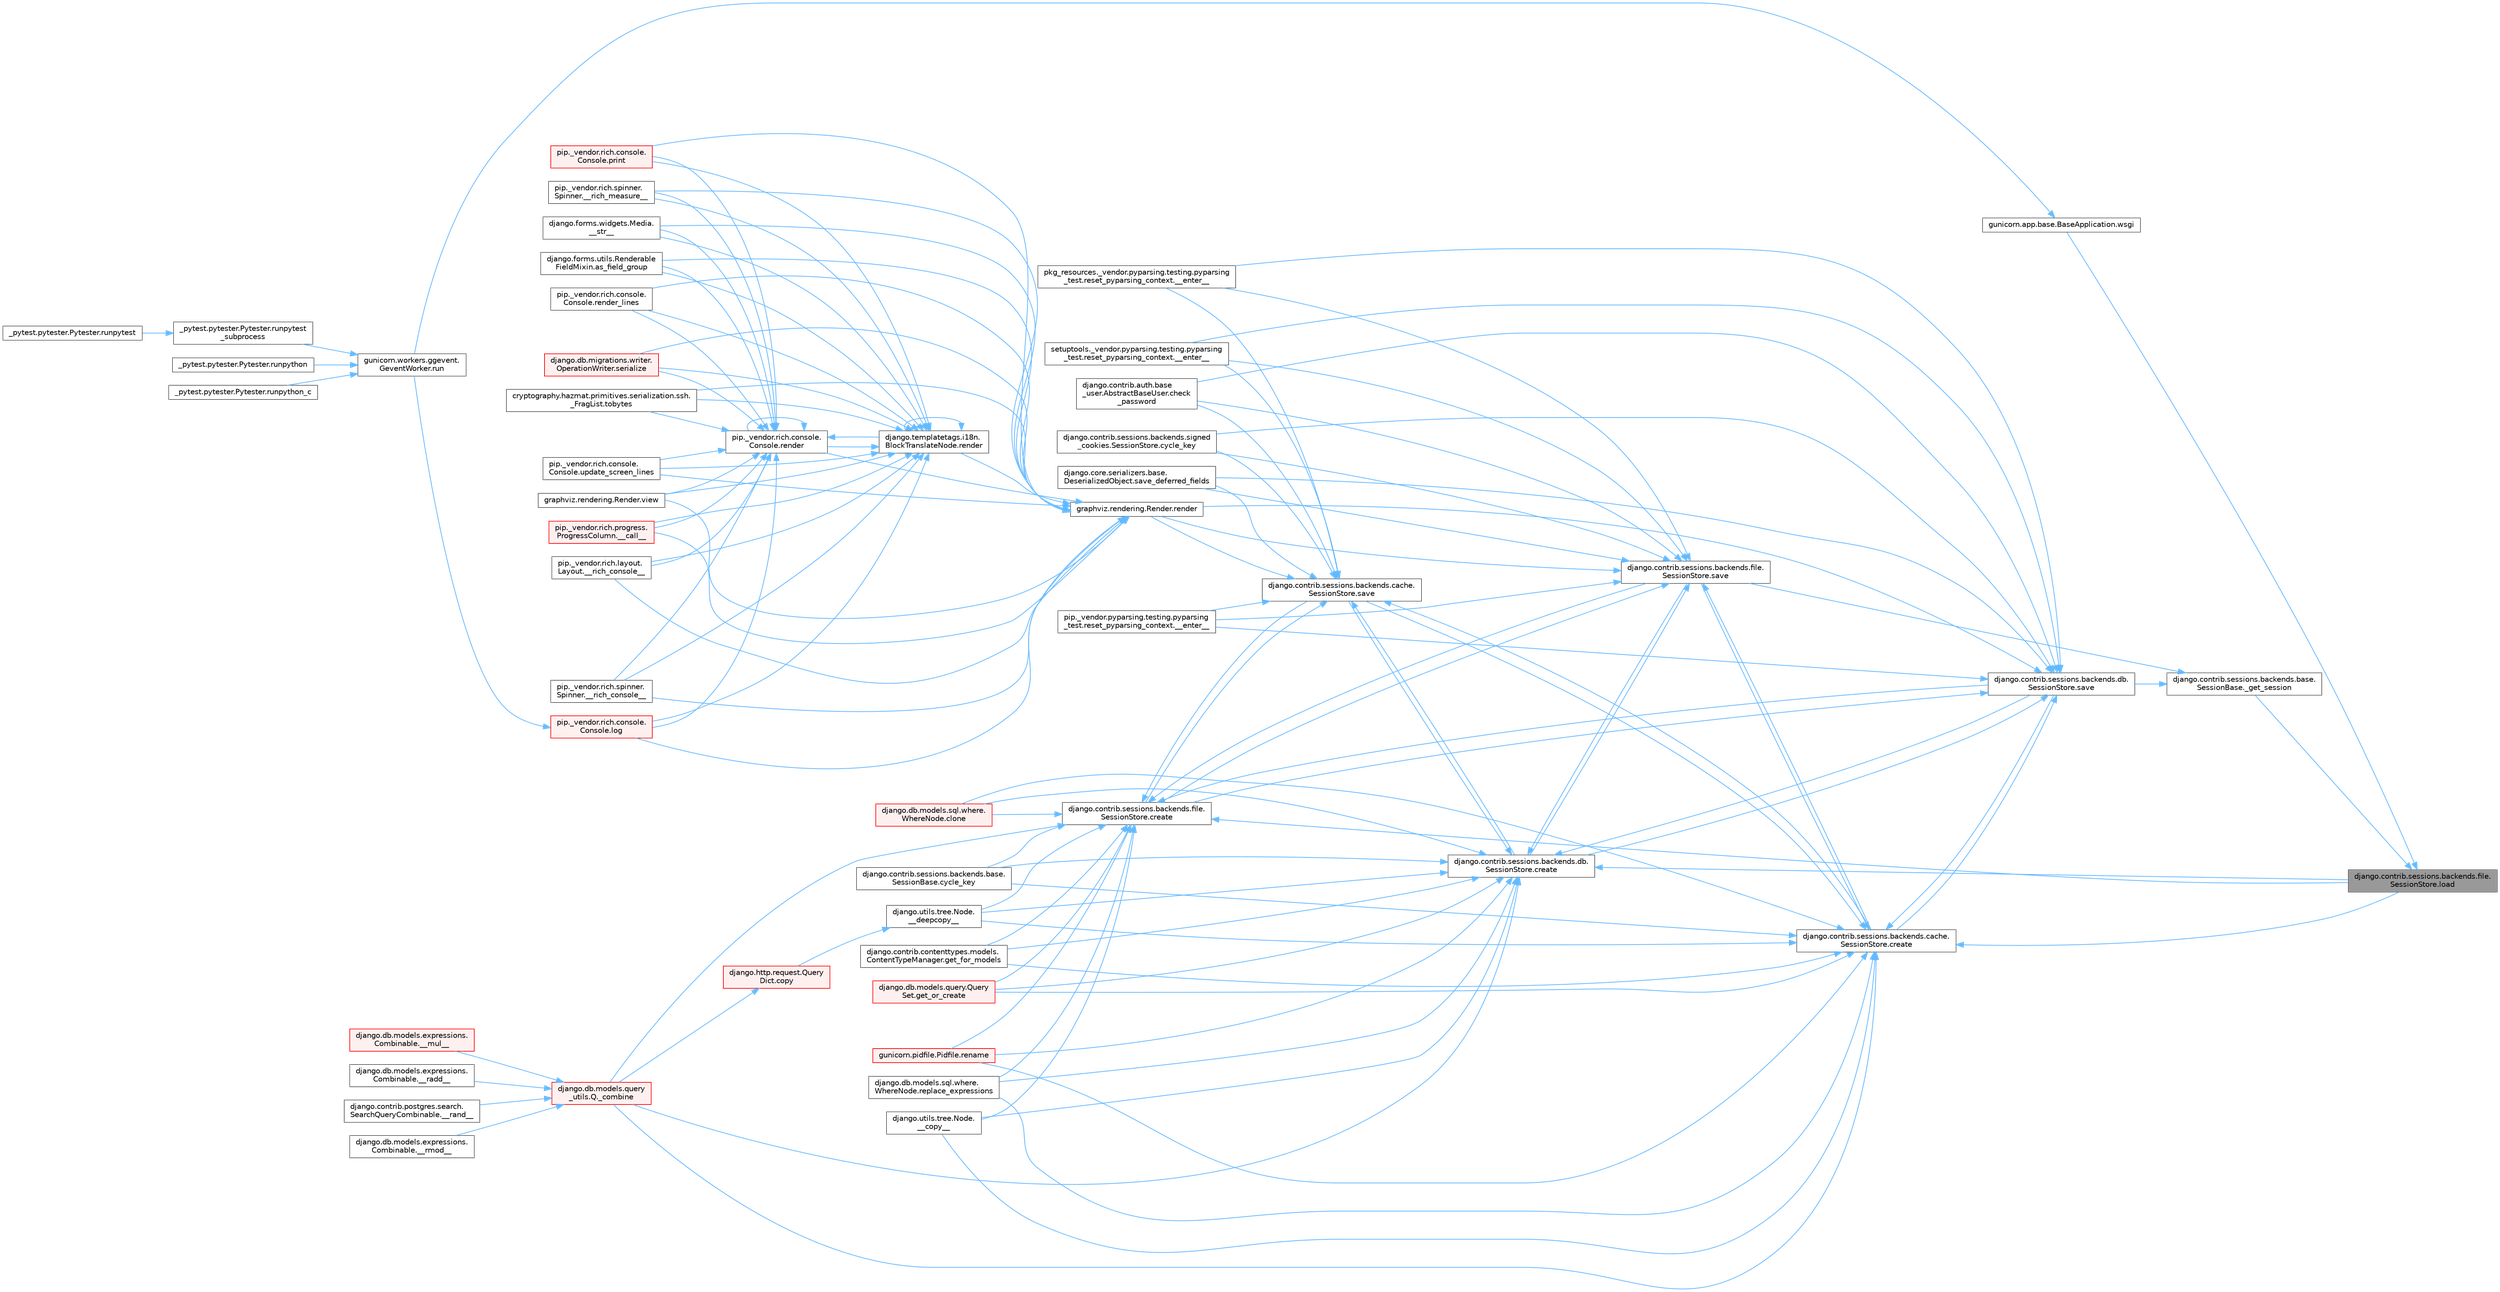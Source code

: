 digraph "django.contrib.sessions.backends.file.SessionStore.load"
{
 // LATEX_PDF_SIZE
  bgcolor="transparent";
  edge [fontname=Helvetica,fontsize=10,labelfontname=Helvetica,labelfontsize=10];
  node [fontname=Helvetica,fontsize=10,shape=box,height=0.2,width=0.4];
  rankdir="RL";
  Node1 [id="Node000001",label="django.contrib.sessions.backends.file.\lSessionStore.load",height=0.2,width=0.4,color="gray40", fillcolor="grey60", style="filled", fontcolor="black",tooltip=" "];
  Node1 -> Node2 [id="edge1_Node000001_Node000002",dir="back",color="steelblue1",style="solid",tooltip=" "];
  Node2 [id="Node000002",label="django.contrib.sessions.backends.base.\lSessionBase._get_session",height=0.2,width=0.4,color="grey40", fillcolor="white", style="filled",URL="$classdjango_1_1contrib_1_1sessions_1_1backends_1_1base_1_1_session_base.html#a3ca0af594cbb5d34f3d4f76c8f90bf4f",tooltip=" "];
  Node2 -> Node3 [id="edge2_Node000002_Node000003",dir="back",color="steelblue1",style="solid",tooltip=" "];
  Node3 [id="Node000003",label="django.contrib.sessions.backends.db.\lSessionStore.save",height=0.2,width=0.4,color="grey40", fillcolor="white", style="filled",URL="$classdjango_1_1contrib_1_1sessions_1_1backends_1_1db_1_1_session_store.html#a68a6b4f159bd3dc969ec80b34c1622af",tooltip=" "];
  Node3 -> Node4 [id="edge3_Node000003_Node000004",dir="back",color="steelblue1",style="solid",tooltip=" "];
  Node4 [id="Node000004",label="pip._vendor.pyparsing.testing.pyparsing\l_test.reset_pyparsing_context.__enter__",height=0.2,width=0.4,color="grey40", fillcolor="white", style="filled",URL="$classpip_1_1__vendor_1_1pyparsing_1_1testing_1_1pyparsing__test_1_1reset__pyparsing__context.html#a3d39d97a0d95a9b46c987e6dff52b7c0",tooltip=" "];
  Node3 -> Node5 [id="edge4_Node000003_Node000005",dir="back",color="steelblue1",style="solid",tooltip=" "];
  Node5 [id="Node000005",label="pkg_resources._vendor.pyparsing.testing.pyparsing\l_test.reset_pyparsing_context.__enter__",height=0.2,width=0.4,color="grey40", fillcolor="white", style="filled",URL="$classpkg__resources_1_1__vendor_1_1pyparsing_1_1testing_1_1pyparsing__test_1_1reset__pyparsing__context.html#a8d8360c033ccc7296fb9323a07cdeb25",tooltip=" "];
  Node3 -> Node6 [id="edge5_Node000003_Node000006",dir="back",color="steelblue1",style="solid",tooltip=" "];
  Node6 [id="Node000006",label="setuptools._vendor.pyparsing.testing.pyparsing\l_test.reset_pyparsing_context.__enter__",height=0.2,width=0.4,color="grey40", fillcolor="white", style="filled",URL="$classsetuptools_1_1__vendor_1_1pyparsing_1_1testing_1_1pyparsing__test_1_1reset__pyparsing__context.html#a436e2ea8355c86505c8cfdae81714c7c",tooltip=" "];
  Node3 -> Node7 [id="edge6_Node000003_Node000007",dir="back",color="steelblue1",style="solid",tooltip=" "];
  Node7 [id="Node000007",label="django.contrib.auth.base\l_user.AbstractBaseUser.check\l_password",height=0.2,width=0.4,color="grey40", fillcolor="white", style="filled",URL="$classdjango_1_1contrib_1_1auth_1_1base__user_1_1_abstract_base_user.html#aaa9bb7fa5353bc1917dbd7f87b63321a",tooltip=" "];
  Node3 -> Node8 [id="edge7_Node000003_Node000008",dir="back",color="steelblue1",style="solid",tooltip=" "];
  Node8 [id="Node000008",label="django.contrib.sessions.backends.cache.\lSessionStore.create",height=0.2,width=0.4,color="grey40", fillcolor="white", style="filled",URL="$classdjango_1_1contrib_1_1sessions_1_1backends_1_1cache_1_1_session_store.html#a38c9efbdb5115fd1820ae198b767c39c",tooltip=" "];
  Node8 -> Node9 [id="edge8_Node000008_Node000009",dir="back",color="steelblue1",style="solid",tooltip=" "];
  Node9 [id="Node000009",label="django.utils.tree.Node.\l__copy__",height=0.2,width=0.4,color="grey40", fillcolor="white", style="filled",URL="$classdjango_1_1utils_1_1tree_1_1_node.html#abae878f6b4500b8b241c23d8fac46e63",tooltip=" "];
  Node8 -> Node10 [id="edge9_Node000008_Node000010",dir="back",color="steelblue1",style="solid",tooltip=" "];
  Node10 [id="Node000010",label="django.utils.tree.Node.\l__deepcopy__",height=0.2,width=0.4,color="grey40", fillcolor="white", style="filled",URL="$classdjango_1_1utils_1_1tree_1_1_node.html#a38840c46ded3963808edbeec90765d6b",tooltip=" "];
  Node10 -> Node11 [id="edge10_Node000010_Node000011",dir="back",color="steelblue1",style="solid",tooltip=" "];
  Node11 [id="Node000011",label="django.http.request.Query\lDict.copy",height=0.2,width=0.4,color="red", fillcolor="#FFF0F0", style="filled",URL="$classdjango_1_1http_1_1request_1_1_query_dict.html#ada9e4956e62868c5587b9ffde7b358b5",tooltip=" "];
  Node11 -> Node153 [id="edge11_Node000011_Node000153",dir="back",color="steelblue1",style="solid",tooltip=" "];
  Node153 [id="Node000153",label="django.db.models.query\l_utils.Q._combine",height=0.2,width=0.4,color="red", fillcolor="#FFF0F0", style="filled",URL="$classdjango_1_1db_1_1models_1_1query__utils_1_1_q.html#ade621b98231b73615e1aa3a726560c55",tooltip=" "];
  Node153 -> Node154 [id="edge12_Node000153_Node000154",dir="back",color="steelblue1",style="solid",tooltip=" "];
  Node154 [id="Node000154",label="django.db.models.expressions.\lCombinable.__mul__",height=0.2,width=0.4,color="red", fillcolor="#FFF0F0", style="filled",URL="$classdjango_1_1db_1_1models_1_1expressions_1_1_combinable.html#a18670e03ec4b2fc0eafb0782602b72ec",tooltip=" "];
  Node153 -> Node158 [id="edge13_Node000153_Node000158",dir="back",color="steelblue1",style="solid",tooltip=" "];
  Node158 [id="Node000158",label="django.db.models.expressions.\lCombinable.__radd__",height=0.2,width=0.4,color="grey40", fillcolor="white", style="filled",URL="$classdjango_1_1db_1_1models_1_1expressions_1_1_combinable.html#a4872efab02abfbe2d20977469210ce25",tooltip=" "];
  Node153 -> Node159 [id="edge14_Node000153_Node000159",dir="back",color="steelblue1",style="solid",tooltip=" "];
  Node159 [id="Node000159",label="django.contrib.postgres.search.\lSearchQueryCombinable.__rand__",height=0.2,width=0.4,color="grey40", fillcolor="white", style="filled",URL="$classdjango_1_1contrib_1_1postgres_1_1search_1_1_search_query_combinable.html#a3d51899b7ac9564232b005aa65bec114",tooltip=" "];
  Node153 -> Node160 [id="edge15_Node000153_Node000160",dir="back",color="steelblue1",style="solid",tooltip=" "];
  Node160 [id="Node000160",label="django.db.models.expressions.\lCombinable.__rmod__",height=0.2,width=0.4,color="grey40", fillcolor="white", style="filled",URL="$classdjango_1_1db_1_1models_1_1expressions_1_1_combinable.html#ad32e5e96bab77dd57e3337a156c5de39",tooltip=" "];
  Node8 -> Node153 [id="edge16_Node000008_Node000153",dir="back",color="steelblue1",style="solid",tooltip=" "];
  Node8 -> Node392 [id="edge17_Node000008_Node000392",dir="back",color="steelblue1",style="solid",tooltip=" "];
  Node392 [id="Node000392",label="django.db.models.sql.where.\lWhereNode.clone",height=0.2,width=0.4,color="red", fillcolor="#FFF0F0", style="filled",URL="$classdjango_1_1db_1_1models_1_1sql_1_1where_1_1_where_node.html#a0faff63950b774ce4ad391ea1f6b6d2c",tooltip=" "];
  Node8 -> Node31 [id="edge18_Node000008_Node000031",dir="back",color="steelblue1",style="solid",tooltip=" "];
  Node31 [id="Node000031",label="django.contrib.sessions.backends.base.\lSessionBase.cycle_key",height=0.2,width=0.4,color="grey40", fillcolor="white", style="filled",URL="$classdjango_1_1contrib_1_1sessions_1_1backends_1_1base_1_1_session_base.html#a6955e9bebe4e5b7d463bccfcf9181016",tooltip=" "];
  Node8 -> Node517 [id="edge19_Node000008_Node000517",dir="back",color="steelblue1",style="solid",tooltip=" "];
  Node517 [id="Node000517",label="django.contrib.contenttypes.models.\lContentTypeManager.get_for_models",height=0.2,width=0.4,color="grey40", fillcolor="white", style="filled",URL="$classdjango_1_1contrib_1_1contenttypes_1_1models_1_1_content_type_manager.html#a541a2e215680799739b6f8c1b19ddda4",tooltip=" "];
  Node8 -> Node518 [id="edge20_Node000008_Node000518",dir="back",color="steelblue1",style="solid",tooltip=" "];
  Node518 [id="Node000518",label="django.db.models.query.Query\lSet.get_or_create",height=0.2,width=0.4,color="red", fillcolor="#FFF0F0", style="filled",URL="$classdjango_1_1db_1_1models_1_1query_1_1_query_set.html#a0f727927ec4d1b9f3087b831cc911c59",tooltip=" "];
  Node8 -> Node1 [id="edge21_Node000008_Node000001",dir="back",color="steelblue1",style="solid",tooltip=" "];
  Node8 -> Node520 [id="edge22_Node000008_Node000520",dir="back",color="steelblue1",style="solid",tooltip=" "];
  Node520 [id="Node000520",label="gunicorn.pidfile.Pidfile.rename",height=0.2,width=0.4,color="red", fillcolor="#FFF0F0", style="filled",URL="$classgunicorn_1_1pidfile_1_1_pidfile.html#af03623bf56b92f594700ba5e5f25bc76",tooltip=" "];
  Node8 -> Node522 [id="edge23_Node000008_Node000522",dir="back",color="steelblue1",style="solid",tooltip=" "];
  Node522 [id="Node000522",label="django.db.models.sql.where.\lWhereNode.replace_expressions",height=0.2,width=0.4,color="grey40", fillcolor="white", style="filled",URL="$classdjango_1_1db_1_1models_1_1sql_1_1where_1_1_where_node.html#a1cc3580a7f4a51605b52ae4a9653b3ac",tooltip=" "];
  Node8 -> Node523 [id="edge24_Node000008_Node000523",dir="back",color="steelblue1",style="solid",tooltip=" "];
  Node523 [id="Node000523",label="django.contrib.sessions.backends.cache.\lSessionStore.save",height=0.2,width=0.4,color="grey40", fillcolor="white", style="filled",URL="$classdjango_1_1contrib_1_1sessions_1_1backends_1_1cache_1_1_session_store.html#a67e81d959c24e3a84b1e755a9a861c53",tooltip=" "];
  Node523 -> Node4 [id="edge25_Node000523_Node000004",dir="back",color="steelblue1",style="solid",tooltip=" "];
  Node523 -> Node5 [id="edge26_Node000523_Node000005",dir="back",color="steelblue1",style="solid",tooltip=" "];
  Node523 -> Node6 [id="edge27_Node000523_Node000006",dir="back",color="steelblue1",style="solid",tooltip=" "];
  Node523 -> Node7 [id="edge28_Node000523_Node000007",dir="back",color="steelblue1",style="solid",tooltip=" "];
  Node523 -> Node8 [id="edge29_Node000523_Node000008",dir="back",color="steelblue1",style="solid",tooltip=" "];
  Node523 -> Node391 [id="edge30_Node000523_Node000391",dir="back",color="steelblue1",style="solid",tooltip=" "];
  Node391 [id="Node000391",label="django.contrib.sessions.backends.db.\lSessionStore.create",height=0.2,width=0.4,color="grey40", fillcolor="white", style="filled",URL="$classdjango_1_1contrib_1_1sessions_1_1backends_1_1db_1_1_session_store.html#a4a98c0168c61e75be58e279660aa6ce4",tooltip=" "];
  Node391 -> Node9 [id="edge31_Node000391_Node000009",dir="back",color="steelblue1",style="solid",tooltip=" "];
  Node391 -> Node10 [id="edge32_Node000391_Node000010",dir="back",color="steelblue1",style="solid",tooltip=" "];
  Node391 -> Node153 [id="edge33_Node000391_Node000153",dir="back",color="steelblue1",style="solid",tooltip=" "];
  Node391 -> Node392 [id="edge34_Node000391_Node000392",dir="back",color="steelblue1",style="solid",tooltip=" "];
  Node391 -> Node31 [id="edge35_Node000391_Node000031",dir="back",color="steelblue1",style="solid",tooltip=" "];
  Node391 -> Node517 [id="edge36_Node000391_Node000517",dir="back",color="steelblue1",style="solid",tooltip=" "];
  Node391 -> Node518 [id="edge37_Node000391_Node000518",dir="back",color="steelblue1",style="solid",tooltip=" "];
  Node391 -> Node1 [id="edge38_Node000391_Node000001",dir="back",color="steelblue1",style="solid",tooltip=" "];
  Node391 -> Node520 [id="edge39_Node000391_Node000520",dir="back",color="steelblue1",style="solid",tooltip=" "];
  Node391 -> Node522 [id="edge40_Node000391_Node000522",dir="back",color="steelblue1",style="solid",tooltip=" "];
  Node391 -> Node523 [id="edge41_Node000391_Node000523",dir="back",color="steelblue1",style="solid",tooltip=" "];
  Node391 -> Node3 [id="edge42_Node000391_Node000003",dir="back",color="steelblue1",style="solid",tooltip=" "];
  Node391 -> Node1115 [id="edge43_Node000391_Node001115",dir="back",color="steelblue1",style="solid",tooltip=" "];
  Node1115 [id="Node001115",label="django.contrib.sessions.backends.file.\lSessionStore.save",height=0.2,width=0.4,color="grey40", fillcolor="white", style="filled",URL="$classdjango_1_1contrib_1_1sessions_1_1backends_1_1file_1_1_session_store.html#af170f9c112376eb1627509287bf9620f",tooltip=" "];
  Node1115 -> Node4 [id="edge44_Node001115_Node000004",dir="back",color="steelblue1",style="solid",tooltip=" "];
  Node1115 -> Node5 [id="edge45_Node001115_Node000005",dir="back",color="steelblue1",style="solid",tooltip=" "];
  Node1115 -> Node6 [id="edge46_Node001115_Node000006",dir="back",color="steelblue1",style="solid",tooltip=" "];
  Node1115 -> Node7 [id="edge47_Node001115_Node000007",dir="back",color="steelblue1",style="solid",tooltip=" "];
  Node1115 -> Node8 [id="edge48_Node001115_Node000008",dir="back",color="steelblue1",style="solid",tooltip=" "];
  Node1115 -> Node391 [id="edge49_Node001115_Node000391",dir="back",color="steelblue1",style="solid",tooltip=" "];
  Node1115 -> Node516 [id="edge50_Node001115_Node000516",dir="back",color="steelblue1",style="solid",tooltip=" "];
  Node516 [id="Node000516",label="django.contrib.sessions.backends.file.\lSessionStore.create",height=0.2,width=0.4,color="grey40", fillcolor="white", style="filled",URL="$classdjango_1_1contrib_1_1sessions_1_1backends_1_1file_1_1_session_store.html#a6624db6a37dfff490f837047e0a60dda",tooltip=" "];
  Node516 -> Node9 [id="edge51_Node000516_Node000009",dir="back",color="steelblue1",style="solid",tooltip=" "];
  Node516 -> Node10 [id="edge52_Node000516_Node000010",dir="back",color="steelblue1",style="solid",tooltip=" "];
  Node516 -> Node153 [id="edge53_Node000516_Node000153",dir="back",color="steelblue1",style="solid",tooltip=" "];
  Node516 -> Node392 [id="edge54_Node000516_Node000392",dir="back",color="steelblue1",style="solid",tooltip=" "];
  Node516 -> Node31 [id="edge55_Node000516_Node000031",dir="back",color="steelblue1",style="solid",tooltip=" "];
  Node516 -> Node517 [id="edge56_Node000516_Node000517",dir="back",color="steelblue1",style="solid",tooltip=" "];
  Node516 -> Node518 [id="edge57_Node000516_Node000518",dir="back",color="steelblue1",style="solid",tooltip=" "];
  Node516 -> Node1 [id="edge58_Node000516_Node000001",dir="back",color="steelblue1",style="solid",tooltip=" "];
  Node516 -> Node520 [id="edge59_Node000516_Node000520",dir="back",color="steelblue1",style="solid",tooltip=" "];
  Node516 -> Node522 [id="edge60_Node000516_Node000522",dir="back",color="steelblue1",style="solid",tooltip=" "];
  Node516 -> Node523 [id="edge61_Node000516_Node000523",dir="back",color="steelblue1",style="solid",tooltip=" "];
  Node516 -> Node3 [id="edge62_Node000516_Node000003",dir="back",color="steelblue1",style="solid",tooltip=" "];
  Node516 -> Node1115 [id="edge63_Node000516_Node001115",dir="back",color="steelblue1",style="solid",tooltip=" "];
  Node1115 -> Node524 [id="edge64_Node001115_Node000524",dir="back",color="steelblue1",style="solid",tooltip=" "];
  Node524 [id="Node000524",label="django.contrib.sessions.backends.signed\l_cookies.SessionStore.cycle_key",height=0.2,width=0.4,color="grey40", fillcolor="white", style="filled",URL="$classdjango_1_1contrib_1_1sessions_1_1backends_1_1signed__cookies_1_1_session_store.html#abf8e71313b847459c30f19e691c25a93",tooltip=" "];
  Node1115 -> Node525 [id="edge65_Node001115_Node000525",dir="back",color="steelblue1",style="solid",tooltip=" "];
  Node525 [id="Node000525",label="graphviz.rendering.Render.render",height=0.2,width=0.4,color="grey40", fillcolor="white", style="filled",URL="$classgraphviz_1_1rendering_1_1_render.html#a0249d6538d64a6b59b1bed64d4636456",tooltip=" "];
  Node525 -> Node406 [id="edge66_Node000525_Node000406",dir="back",color="steelblue1",style="solid",tooltip=" "];
  Node406 [id="Node000406",label="pip._vendor.rich.progress.\lProgressColumn.__call__",height=0.2,width=0.4,color="red", fillcolor="#FFF0F0", style="filled",URL="$classpip_1_1__vendor_1_1rich_1_1progress_1_1_progress_column.html#ae0c399be74222f949edb0fa5324cf6ea",tooltip=" "];
  Node525 -> Node407 [id="edge67_Node000525_Node000407",dir="back",color="steelblue1",style="solid",tooltip=" "];
  Node407 [id="Node000407",label="pip._vendor.rich.layout.\lLayout.__rich_console__",height=0.2,width=0.4,color="grey40", fillcolor="white", style="filled",URL="$classpip_1_1__vendor_1_1rich_1_1layout_1_1_layout.html#ac39cb3d17d2b0324ee1b0dada41a3ebd",tooltip=" "];
  Node525 -> Node408 [id="edge68_Node000525_Node000408",dir="back",color="steelblue1",style="solid",tooltip=" "];
  Node408 [id="Node000408",label="pip._vendor.rich.spinner.\lSpinner.__rich_console__",height=0.2,width=0.4,color="grey40", fillcolor="white", style="filled",URL="$classpip_1_1__vendor_1_1rich_1_1spinner_1_1_spinner.html#a6883d8dced19ac48d4dfc74f776357fd",tooltip=" "];
  Node525 -> Node409 [id="edge69_Node000525_Node000409",dir="back",color="steelblue1",style="solid",tooltip=" "];
  Node409 [id="Node000409",label="pip._vendor.rich.spinner.\lSpinner.__rich_measure__",height=0.2,width=0.4,color="grey40", fillcolor="white", style="filled",URL="$classpip_1_1__vendor_1_1rich_1_1spinner_1_1_spinner.html#a89745682c823c44a31bae8e8d07869f5",tooltip=" "];
  Node525 -> Node410 [id="edge70_Node000525_Node000410",dir="back",color="steelblue1",style="solid",tooltip=" "];
  Node410 [id="Node000410",label="django.forms.widgets.Media.\l__str__",height=0.2,width=0.4,color="grey40", fillcolor="white", style="filled",URL="$classdjango_1_1forms_1_1widgets_1_1_media.html#ae1651710548a7d9f14f036d035012d21",tooltip=" "];
  Node525 -> Node411 [id="edge71_Node000525_Node000411",dir="back",color="steelblue1",style="solid",tooltip=" "];
  Node411 [id="Node000411",label="django.forms.utils.Renderable\lFieldMixin.as_field_group",height=0.2,width=0.4,color="grey40", fillcolor="white", style="filled",URL="$classdjango_1_1forms_1_1utils_1_1_renderable_field_mixin.html#a1e9a1b4f790ea694431554267fd5d74c",tooltip=" "];
  Node525 -> Node412 [id="edge72_Node000525_Node000412",dir="back",color="steelblue1",style="solid",tooltip=" "];
  Node412 [id="Node000412",label="pip._vendor.rich.console.\lConsole.log",height=0.2,width=0.4,color="red", fillcolor="#FFF0F0", style="filled",URL="$classpip_1_1__vendor_1_1rich_1_1console_1_1_console.html#af9c77e39f9413fc2b134c60cfa23b0f1",tooltip=" "];
  Node412 -> Node299 [id="edge73_Node000412_Node000299",dir="back",color="steelblue1",style="solid",tooltip=" "];
  Node299 [id="Node000299",label="gunicorn.workers.ggevent.\lGeventWorker.run",height=0.2,width=0.4,color="grey40", fillcolor="white", style="filled",URL="$classgunicorn_1_1workers_1_1ggevent_1_1_gevent_worker.html#a0d8ffe6d6db44cfe8310ccf5643506ee",tooltip=" "];
  Node299 -> Node104 [id="edge74_Node000299_Node000104",dir="back",color="steelblue1",style="solid",tooltip=" "];
  Node104 [id="Node000104",label="_pytest.pytester.Pytester.runpytest\l_subprocess",height=0.2,width=0.4,color="grey40", fillcolor="white", style="filled",URL="$class__pytest_1_1pytester_1_1_pytester.html#a59323c6d6a1469a1206f1c0b8fce99c9",tooltip=" "];
  Node104 -> Node105 [id="edge75_Node000104_Node000105",dir="back",color="steelblue1",style="solid",tooltip=" "];
  Node105 [id="Node000105",label="_pytest.pytester.Pytester.runpytest",height=0.2,width=0.4,color="grey40", fillcolor="white", style="filled",URL="$class__pytest_1_1pytester_1_1_pytester.html#a2765db48ffe1b8853581d711ff43a87b",tooltip=" "];
  Node299 -> Node106 [id="edge76_Node000299_Node000106",dir="back",color="steelblue1",style="solid",tooltip=" "];
  Node106 [id="Node000106",label="_pytest.pytester.Pytester.runpython",height=0.2,width=0.4,color="grey40", fillcolor="white", style="filled",URL="$class__pytest_1_1pytester_1_1_pytester.html#a4e0c539507f15fd333cf618faf9687ef",tooltip=" "];
  Node299 -> Node107 [id="edge77_Node000299_Node000107",dir="back",color="steelblue1",style="solid",tooltip=" "];
  Node107 [id="Node000107",label="_pytest.pytester.Pytester.runpython_c",height=0.2,width=0.4,color="grey40", fillcolor="white", style="filled",URL="$class__pytest_1_1pytester_1_1_pytester.html#aea789acfe206d9c40d9a6bf54a337f2a",tooltip=" "];
  Node525 -> Node526 [id="edge78_Node000525_Node000526",dir="back",color="steelblue1",style="solid",tooltip=" "];
  Node526 [id="Node000526",label="pip._vendor.rich.console.\lConsole.print",height=0.2,width=0.4,color="red", fillcolor="#FFF0F0", style="filled",URL="$classpip_1_1__vendor_1_1rich_1_1console_1_1_console.html#af954370cdbb49236b597f2c11064549d",tooltip=" "];
  Node525 -> Node851 [id="edge79_Node000525_Node000851",dir="back",color="steelblue1",style="solid",tooltip=" "];
  Node851 [id="Node000851",label="django.templatetags.i18n.\lBlockTranslateNode.render",height=0.2,width=0.4,color="grey40", fillcolor="white", style="filled",URL="$classdjango_1_1templatetags_1_1i18n_1_1_block_translate_node.html#aaf05bebfd02c1c4b676387ada0357832",tooltip=" "];
  Node851 -> Node406 [id="edge80_Node000851_Node000406",dir="back",color="steelblue1",style="solid",tooltip=" "];
  Node851 -> Node407 [id="edge81_Node000851_Node000407",dir="back",color="steelblue1",style="solid",tooltip=" "];
  Node851 -> Node408 [id="edge82_Node000851_Node000408",dir="back",color="steelblue1",style="solid",tooltip=" "];
  Node851 -> Node409 [id="edge83_Node000851_Node000409",dir="back",color="steelblue1",style="solid",tooltip=" "];
  Node851 -> Node410 [id="edge84_Node000851_Node000410",dir="back",color="steelblue1",style="solid",tooltip=" "];
  Node851 -> Node411 [id="edge85_Node000851_Node000411",dir="back",color="steelblue1",style="solid",tooltip=" "];
  Node851 -> Node412 [id="edge86_Node000851_Node000412",dir="back",color="steelblue1",style="solid",tooltip=" "];
  Node851 -> Node526 [id="edge87_Node000851_Node000526",dir="back",color="steelblue1",style="solid",tooltip=" "];
  Node851 -> Node851 [id="edge88_Node000851_Node000851",dir="back",color="steelblue1",style="solid",tooltip=" "];
  Node851 -> Node852 [id="edge89_Node000851_Node000852",dir="back",color="steelblue1",style="solid",tooltip=" "];
  Node852 [id="Node000852",label="pip._vendor.rich.console.\lConsole.render",height=0.2,width=0.4,color="grey40", fillcolor="white", style="filled",URL="$classpip_1_1__vendor_1_1rich_1_1console_1_1_console.html#a9551b8254c573105adde80622393a938",tooltip=" "];
  Node852 -> Node406 [id="edge90_Node000852_Node000406",dir="back",color="steelblue1",style="solid",tooltip=" "];
  Node852 -> Node407 [id="edge91_Node000852_Node000407",dir="back",color="steelblue1",style="solid",tooltip=" "];
  Node852 -> Node408 [id="edge92_Node000852_Node000408",dir="back",color="steelblue1",style="solid",tooltip=" "];
  Node852 -> Node409 [id="edge93_Node000852_Node000409",dir="back",color="steelblue1",style="solid",tooltip=" "];
  Node852 -> Node410 [id="edge94_Node000852_Node000410",dir="back",color="steelblue1",style="solid",tooltip=" "];
  Node852 -> Node411 [id="edge95_Node000852_Node000411",dir="back",color="steelblue1",style="solid",tooltip=" "];
  Node852 -> Node412 [id="edge96_Node000852_Node000412",dir="back",color="steelblue1",style="solid",tooltip=" "];
  Node852 -> Node526 [id="edge97_Node000852_Node000526",dir="back",color="steelblue1",style="solid",tooltip=" "];
  Node852 -> Node851 [id="edge98_Node000852_Node000851",dir="back",color="steelblue1",style="solid",tooltip=" "];
  Node852 -> Node852 [id="edge99_Node000852_Node000852",dir="back",color="steelblue1",style="solid",tooltip=" "];
  Node852 -> Node853 [id="edge100_Node000852_Node000853",dir="back",color="steelblue1",style="solid",tooltip=" "];
  Node853 [id="Node000853",label="pip._vendor.rich.console.\lConsole.render_lines",height=0.2,width=0.4,color="grey40", fillcolor="white", style="filled",URL="$classpip_1_1__vendor_1_1rich_1_1console_1_1_console.html#a5818808a49db20c5bee6986425f96f14",tooltip=" "];
  Node852 -> Node854 [id="edge101_Node000852_Node000854",dir="back",color="steelblue1",style="solid",tooltip=" "];
  Node854 [id="Node000854",label="django.db.migrations.writer.\lOperationWriter.serialize",height=0.2,width=0.4,color="red", fillcolor="#FFF0F0", style="filled",URL="$classdjango_1_1db_1_1migrations_1_1writer_1_1_operation_writer.html#a866e8d13e1c54a35d74e9a6b0383b2f8",tooltip=" "];
  Node852 -> Node1196 [id="edge102_Node000852_Node001196",dir="back",color="steelblue1",style="solid",tooltip=" "];
  Node1196 [id="Node001196",label="cryptography.hazmat.primitives.serialization.ssh.\l_FragList.tobytes",height=0.2,width=0.4,color="grey40", fillcolor="white", style="filled",URL="$classcryptography_1_1hazmat_1_1primitives_1_1serialization_1_1ssh_1_1___frag_list.html#a195dd4e7c741624829a13af53fa3de38",tooltip=" "];
  Node852 -> Node1197 [id="edge103_Node000852_Node001197",dir="back",color="steelblue1",style="solid",tooltip=" "];
  Node1197 [id="Node001197",label="pip._vendor.rich.console.\lConsole.update_screen_lines",height=0.2,width=0.4,color="grey40", fillcolor="white", style="filled",URL="$classpip_1_1__vendor_1_1rich_1_1console_1_1_console.html#a21cfe5af86ec7533f23d45fe2969817e",tooltip=" "];
  Node852 -> Node1198 [id="edge104_Node000852_Node001198",dir="back",color="steelblue1",style="solid",tooltip=" "];
  Node1198 [id="Node001198",label="graphviz.rendering.Render.view",height=0.2,width=0.4,color="grey40", fillcolor="white", style="filled",URL="$classgraphviz_1_1rendering_1_1_render.html#a53169c422996b9a7e92b5580c13914e2",tooltip=" "];
  Node851 -> Node853 [id="edge105_Node000851_Node000853",dir="back",color="steelblue1",style="solid",tooltip=" "];
  Node851 -> Node854 [id="edge106_Node000851_Node000854",dir="back",color="steelblue1",style="solid",tooltip=" "];
  Node851 -> Node1196 [id="edge107_Node000851_Node001196",dir="back",color="steelblue1",style="solid",tooltip=" "];
  Node851 -> Node1197 [id="edge108_Node000851_Node001197",dir="back",color="steelblue1",style="solid",tooltip=" "];
  Node851 -> Node1198 [id="edge109_Node000851_Node001198",dir="back",color="steelblue1",style="solid",tooltip=" "];
  Node525 -> Node852 [id="edge110_Node000525_Node000852",dir="back",color="steelblue1",style="solid",tooltip=" "];
  Node525 -> Node853 [id="edge111_Node000525_Node000853",dir="back",color="steelblue1",style="solid",tooltip=" "];
  Node525 -> Node854 [id="edge112_Node000525_Node000854",dir="back",color="steelblue1",style="solid",tooltip=" "];
  Node525 -> Node1196 [id="edge113_Node000525_Node001196",dir="back",color="steelblue1",style="solid",tooltip=" "];
  Node525 -> Node1197 [id="edge114_Node000525_Node001197",dir="back",color="steelblue1",style="solid",tooltip=" "];
  Node525 -> Node1198 [id="edge115_Node000525_Node001198",dir="back",color="steelblue1",style="solid",tooltip=" "];
  Node1115 -> Node1116 [id="edge116_Node001115_Node001116",dir="back",color="steelblue1",style="solid",tooltip=" "];
  Node1116 [id="Node001116",label="django.core.serializers.base.\lDeserializedObject.save_deferred_fields",height=0.2,width=0.4,color="grey40", fillcolor="white", style="filled",URL="$classdjango_1_1core_1_1serializers_1_1base_1_1_deserialized_object.html#a2fd4269d14e2f58fda59335c79a582f5",tooltip=" "];
  Node523 -> Node516 [id="edge117_Node000523_Node000516",dir="back",color="steelblue1",style="solid",tooltip=" "];
  Node523 -> Node524 [id="edge118_Node000523_Node000524",dir="back",color="steelblue1",style="solid",tooltip=" "];
  Node523 -> Node525 [id="edge119_Node000523_Node000525",dir="back",color="steelblue1",style="solid",tooltip=" "];
  Node523 -> Node1116 [id="edge120_Node000523_Node001116",dir="back",color="steelblue1",style="solid",tooltip=" "];
  Node8 -> Node3 [id="edge121_Node000008_Node000003",dir="back",color="steelblue1",style="solid",tooltip=" "];
  Node8 -> Node1115 [id="edge122_Node000008_Node001115",dir="back",color="steelblue1",style="solid",tooltip=" "];
  Node3 -> Node391 [id="edge123_Node000003_Node000391",dir="back",color="steelblue1",style="solid",tooltip=" "];
  Node3 -> Node516 [id="edge124_Node000003_Node000516",dir="back",color="steelblue1",style="solid",tooltip=" "];
  Node3 -> Node524 [id="edge125_Node000003_Node000524",dir="back",color="steelblue1",style="solid",tooltip=" "];
  Node3 -> Node525 [id="edge126_Node000003_Node000525",dir="back",color="steelblue1",style="solid",tooltip=" "];
  Node3 -> Node1116 [id="edge127_Node000003_Node001116",dir="back",color="steelblue1",style="solid",tooltip=" "];
  Node2 -> Node1115 [id="edge128_Node000002_Node001115",dir="back",color="steelblue1",style="solid",tooltip=" "];
  Node1 -> Node298 [id="edge129_Node000001_Node000298",dir="back",color="steelblue1",style="solid",tooltip=" "];
  Node298 [id="Node000298",label="gunicorn.app.base.BaseApplication.wsgi",height=0.2,width=0.4,color="grey40", fillcolor="white", style="filled",URL="$classgunicorn_1_1app_1_1base_1_1_base_application.html#a18ae24b2d0d44fb694b9f2b0cdffa670",tooltip=" "];
  Node298 -> Node299 [id="edge130_Node000298_Node000299",dir="back",color="steelblue1",style="solid",tooltip=" "];
}
